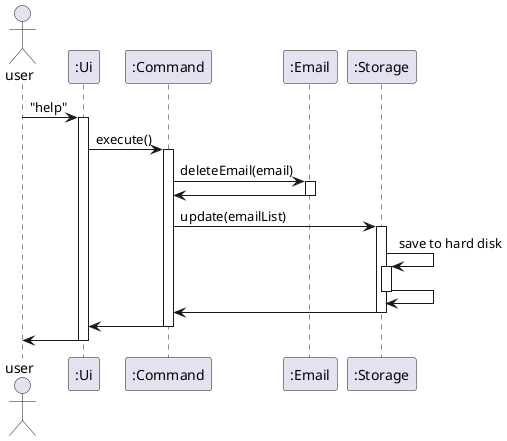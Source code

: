 @startuml
'https://plantuml.com/sequence-diagram

actor user
participant ":Ui" as Ui
participant ":Command" as Command
participant ":Email" as Email
participant ":Storage" as Storage

user -> Ui: "help"
activate Ui
Ui -> Command: execute()
activate Command

Command -> Email :deleteEmail(email)
activate Email
Email -> Command
deactivate Email

Command -> Storage: update(emailList)
activate Storage

Storage -> Storage: save to hard disk
activate Storage
Storage -> Storage
deactivate Storage

Storage -> Command
deactivate Storage
Command -> Ui
deactivate Command
Ui -> user
deactivate Ui

@enduml